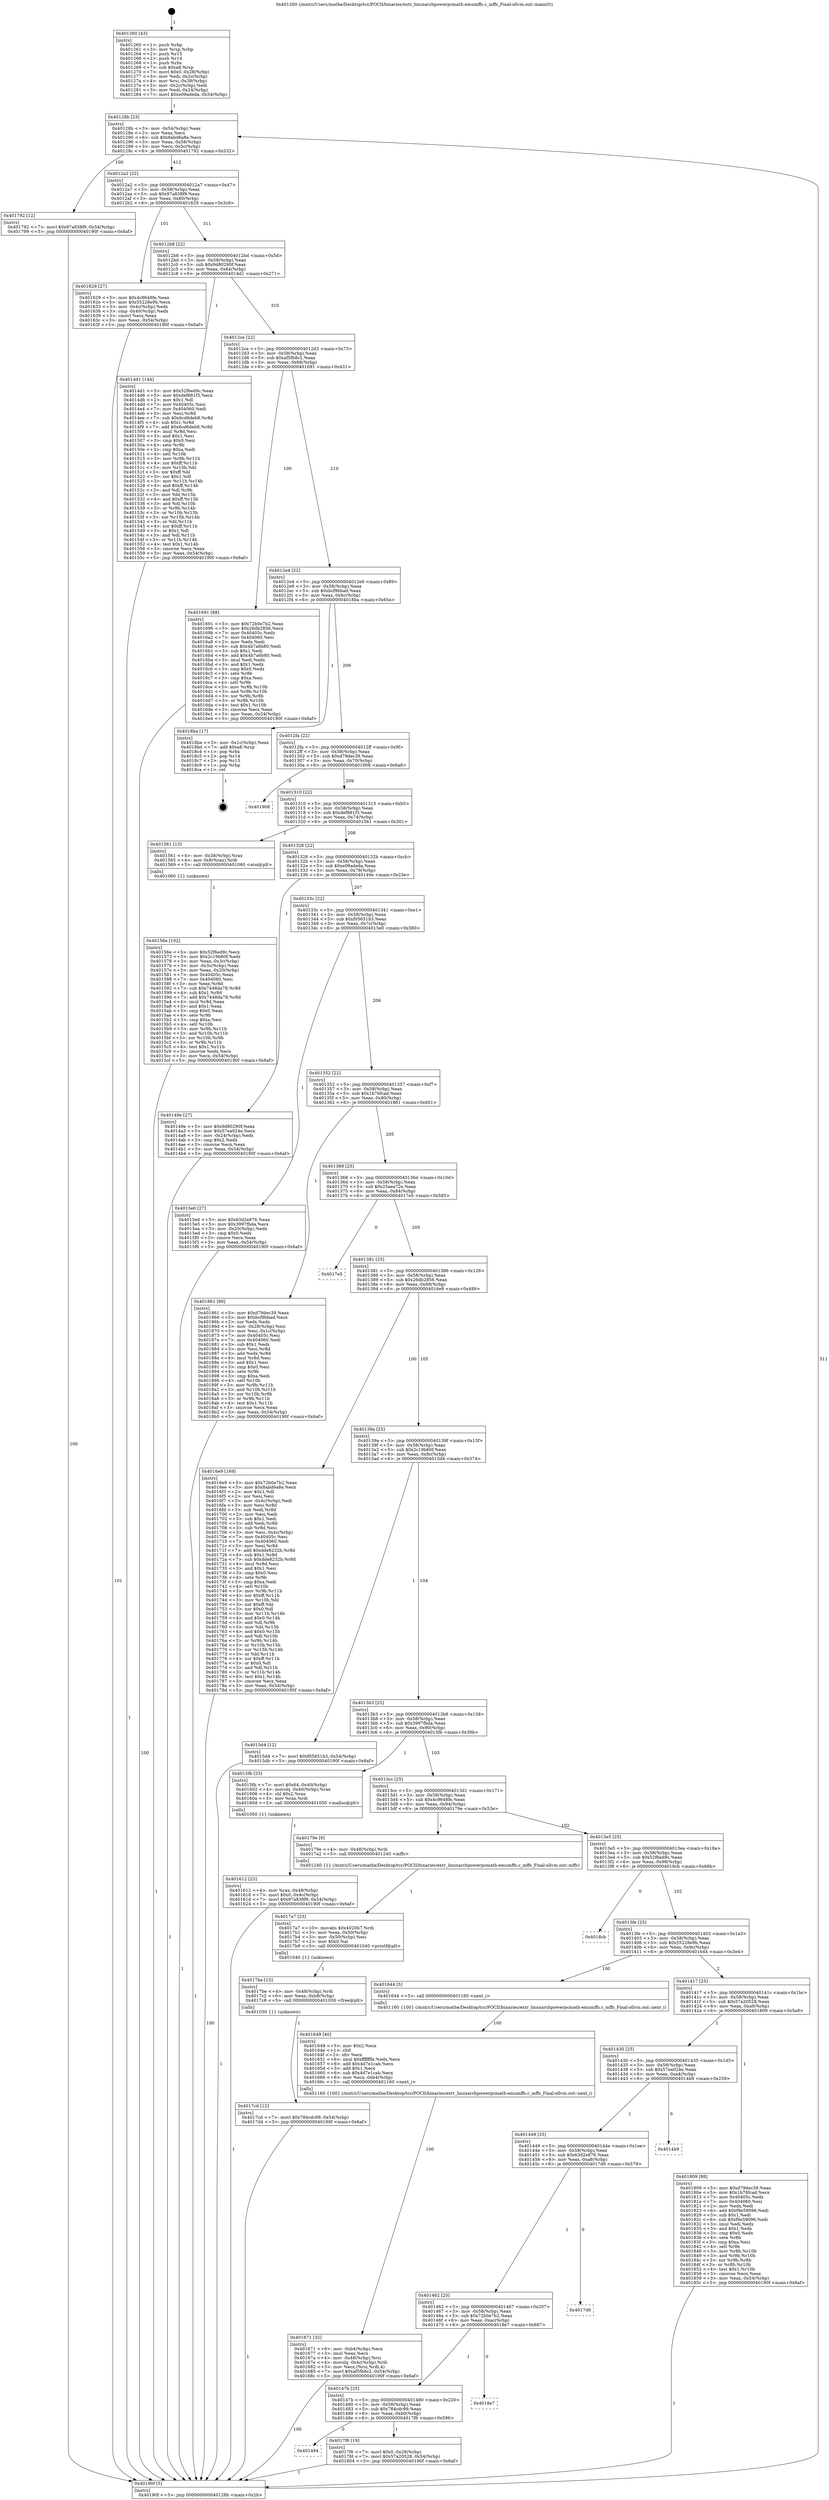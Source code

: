 digraph "0x401260" {
  label = "0x401260 (/mnt/c/Users/mathe/Desktop/tcc/POCII/binaries/extr_linuxarchpowerpcmath-emumffs.c_mffs_Final-ollvm.out::main(0))"
  labelloc = "t"
  node[shape=record]

  Entry [label="",width=0.3,height=0.3,shape=circle,fillcolor=black,style=filled]
  "0x40128b" [label="{
     0x40128b [23]\l
     | [instrs]\l
     &nbsp;&nbsp;0x40128b \<+3\>: mov -0x54(%rbp),%eax\l
     &nbsp;&nbsp;0x40128e \<+2\>: mov %eax,%ecx\l
     &nbsp;&nbsp;0x401290 \<+6\>: sub $0x8abd6a8e,%ecx\l
     &nbsp;&nbsp;0x401296 \<+3\>: mov %eax,-0x58(%rbp)\l
     &nbsp;&nbsp;0x401299 \<+3\>: mov %ecx,-0x5c(%rbp)\l
     &nbsp;&nbsp;0x40129c \<+6\>: je 0000000000401792 \<main+0x532\>\l
  }"]
  "0x401792" [label="{
     0x401792 [12]\l
     | [instrs]\l
     &nbsp;&nbsp;0x401792 \<+7\>: movl $0x97a838f9,-0x54(%rbp)\l
     &nbsp;&nbsp;0x401799 \<+5\>: jmp 000000000040190f \<main+0x6af\>\l
  }"]
  "0x4012a2" [label="{
     0x4012a2 [22]\l
     | [instrs]\l
     &nbsp;&nbsp;0x4012a2 \<+5\>: jmp 00000000004012a7 \<main+0x47\>\l
     &nbsp;&nbsp;0x4012a7 \<+3\>: mov -0x58(%rbp),%eax\l
     &nbsp;&nbsp;0x4012aa \<+5\>: sub $0x97a838f9,%eax\l
     &nbsp;&nbsp;0x4012af \<+3\>: mov %eax,-0x60(%rbp)\l
     &nbsp;&nbsp;0x4012b2 \<+6\>: je 0000000000401629 \<main+0x3c9\>\l
  }"]
  Exit [label="",width=0.3,height=0.3,shape=circle,fillcolor=black,style=filled,peripheries=2]
  "0x401629" [label="{
     0x401629 [27]\l
     | [instrs]\l
     &nbsp;&nbsp;0x401629 \<+5\>: mov $0x4c9648fe,%eax\l
     &nbsp;&nbsp;0x40162e \<+5\>: mov $0x55228e9b,%ecx\l
     &nbsp;&nbsp;0x401633 \<+3\>: mov -0x4c(%rbp),%edx\l
     &nbsp;&nbsp;0x401636 \<+3\>: cmp -0x40(%rbp),%edx\l
     &nbsp;&nbsp;0x401639 \<+3\>: cmovl %ecx,%eax\l
     &nbsp;&nbsp;0x40163c \<+3\>: mov %eax,-0x54(%rbp)\l
     &nbsp;&nbsp;0x40163f \<+5\>: jmp 000000000040190f \<main+0x6af\>\l
  }"]
  "0x4012b8" [label="{
     0x4012b8 [22]\l
     | [instrs]\l
     &nbsp;&nbsp;0x4012b8 \<+5\>: jmp 00000000004012bd \<main+0x5d\>\l
     &nbsp;&nbsp;0x4012bd \<+3\>: mov -0x58(%rbp),%eax\l
     &nbsp;&nbsp;0x4012c0 \<+5\>: sub $0x9d80290f,%eax\l
     &nbsp;&nbsp;0x4012c5 \<+3\>: mov %eax,-0x64(%rbp)\l
     &nbsp;&nbsp;0x4012c8 \<+6\>: je 00000000004014d1 \<main+0x271\>\l
  }"]
  "0x401494" [label="{
     0x401494\l
  }", style=dashed]
  "0x4014d1" [label="{
     0x4014d1 [144]\l
     | [instrs]\l
     &nbsp;&nbsp;0x4014d1 \<+5\>: mov $0x52f6ed9c,%eax\l
     &nbsp;&nbsp;0x4014d6 \<+5\>: mov $0xdef881f3,%ecx\l
     &nbsp;&nbsp;0x4014db \<+2\>: mov $0x1,%dl\l
     &nbsp;&nbsp;0x4014dd \<+7\>: mov 0x40405c,%esi\l
     &nbsp;&nbsp;0x4014e4 \<+7\>: mov 0x404060,%edi\l
     &nbsp;&nbsp;0x4014eb \<+3\>: mov %esi,%r8d\l
     &nbsp;&nbsp;0x4014ee \<+7\>: sub $0x6cd6deb8,%r8d\l
     &nbsp;&nbsp;0x4014f5 \<+4\>: sub $0x1,%r8d\l
     &nbsp;&nbsp;0x4014f9 \<+7\>: add $0x6cd6deb8,%r8d\l
     &nbsp;&nbsp;0x401500 \<+4\>: imul %r8d,%esi\l
     &nbsp;&nbsp;0x401504 \<+3\>: and $0x1,%esi\l
     &nbsp;&nbsp;0x401507 \<+3\>: cmp $0x0,%esi\l
     &nbsp;&nbsp;0x40150a \<+4\>: sete %r9b\l
     &nbsp;&nbsp;0x40150e \<+3\>: cmp $0xa,%edi\l
     &nbsp;&nbsp;0x401511 \<+4\>: setl %r10b\l
     &nbsp;&nbsp;0x401515 \<+3\>: mov %r9b,%r11b\l
     &nbsp;&nbsp;0x401518 \<+4\>: xor $0xff,%r11b\l
     &nbsp;&nbsp;0x40151c \<+3\>: mov %r10b,%bl\l
     &nbsp;&nbsp;0x40151f \<+3\>: xor $0xff,%bl\l
     &nbsp;&nbsp;0x401522 \<+3\>: xor $0x1,%dl\l
     &nbsp;&nbsp;0x401525 \<+3\>: mov %r11b,%r14b\l
     &nbsp;&nbsp;0x401528 \<+4\>: and $0xff,%r14b\l
     &nbsp;&nbsp;0x40152c \<+3\>: and %dl,%r9b\l
     &nbsp;&nbsp;0x40152f \<+3\>: mov %bl,%r15b\l
     &nbsp;&nbsp;0x401532 \<+4\>: and $0xff,%r15b\l
     &nbsp;&nbsp;0x401536 \<+3\>: and %dl,%r10b\l
     &nbsp;&nbsp;0x401539 \<+3\>: or %r9b,%r14b\l
     &nbsp;&nbsp;0x40153c \<+3\>: or %r10b,%r15b\l
     &nbsp;&nbsp;0x40153f \<+3\>: xor %r15b,%r14b\l
     &nbsp;&nbsp;0x401542 \<+3\>: or %bl,%r11b\l
     &nbsp;&nbsp;0x401545 \<+4\>: xor $0xff,%r11b\l
     &nbsp;&nbsp;0x401549 \<+3\>: or $0x1,%dl\l
     &nbsp;&nbsp;0x40154c \<+3\>: and %dl,%r11b\l
     &nbsp;&nbsp;0x40154f \<+3\>: or %r11b,%r14b\l
     &nbsp;&nbsp;0x401552 \<+4\>: test $0x1,%r14b\l
     &nbsp;&nbsp;0x401556 \<+3\>: cmovne %ecx,%eax\l
     &nbsp;&nbsp;0x401559 \<+3\>: mov %eax,-0x54(%rbp)\l
     &nbsp;&nbsp;0x40155c \<+5\>: jmp 000000000040190f \<main+0x6af\>\l
  }"]
  "0x4012ce" [label="{
     0x4012ce [22]\l
     | [instrs]\l
     &nbsp;&nbsp;0x4012ce \<+5\>: jmp 00000000004012d3 \<main+0x73\>\l
     &nbsp;&nbsp;0x4012d3 \<+3\>: mov -0x58(%rbp),%eax\l
     &nbsp;&nbsp;0x4012d6 \<+5\>: sub $0xaf5fb8c2,%eax\l
     &nbsp;&nbsp;0x4012db \<+3\>: mov %eax,-0x68(%rbp)\l
     &nbsp;&nbsp;0x4012de \<+6\>: je 0000000000401691 \<main+0x431\>\l
  }"]
  "0x4017f6" [label="{
     0x4017f6 [19]\l
     | [instrs]\l
     &nbsp;&nbsp;0x4017f6 \<+7\>: movl $0x0,-0x28(%rbp)\l
     &nbsp;&nbsp;0x4017fd \<+7\>: movl $0x57a20528,-0x54(%rbp)\l
     &nbsp;&nbsp;0x401804 \<+5\>: jmp 000000000040190f \<main+0x6af\>\l
  }"]
  "0x401691" [label="{
     0x401691 [88]\l
     | [instrs]\l
     &nbsp;&nbsp;0x401691 \<+5\>: mov $0x72b0e7b2,%eax\l
     &nbsp;&nbsp;0x401696 \<+5\>: mov $0x26db2856,%ecx\l
     &nbsp;&nbsp;0x40169b \<+7\>: mov 0x40405c,%edx\l
     &nbsp;&nbsp;0x4016a2 \<+7\>: mov 0x404060,%esi\l
     &nbsp;&nbsp;0x4016a9 \<+2\>: mov %edx,%edi\l
     &nbsp;&nbsp;0x4016ab \<+6\>: sub $0x4b7a6b80,%edi\l
     &nbsp;&nbsp;0x4016b1 \<+3\>: sub $0x1,%edi\l
     &nbsp;&nbsp;0x4016b4 \<+6\>: add $0x4b7a6b80,%edi\l
     &nbsp;&nbsp;0x4016ba \<+3\>: imul %edi,%edx\l
     &nbsp;&nbsp;0x4016bd \<+3\>: and $0x1,%edx\l
     &nbsp;&nbsp;0x4016c0 \<+3\>: cmp $0x0,%edx\l
     &nbsp;&nbsp;0x4016c3 \<+4\>: sete %r8b\l
     &nbsp;&nbsp;0x4016c7 \<+3\>: cmp $0xa,%esi\l
     &nbsp;&nbsp;0x4016ca \<+4\>: setl %r9b\l
     &nbsp;&nbsp;0x4016ce \<+3\>: mov %r8b,%r10b\l
     &nbsp;&nbsp;0x4016d1 \<+3\>: and %r9b,%r10b\l
     &nbsp;&nbsp;0x4016d4 \<+3\>: xor %r9b,%r8b\l
     &nbsp;&nbsp;0x4016d7 \<+3\>: or %r8b,%r10b\l
     &nbsp;&nbsp;0x4016da \<+4\>: test $0x1,%r10b\l
     &nbsp;&nbsp;0x4016de \<+3\>: cmovne %ecx,%eax\l
     &nbsp;&nbsp;0x4016e1 \<+3\>: mov %eax,-0x54(%rbp)\l
     &nbsp;&nbsp;0x4016e4 \<+5\>: jmp 000000000040190f \<main+0x6af\>\l
  }"]
  "0x4012e4" [label="{
     0x4012e4 [22]\l
     | [instrs]\l
     &nbsp;&nbsp;0x4012e4 \<+5\>: jmp 00000000004012e9 \<main+0x89\>\l
     &nbsp;&nbsp;0x4012e9 \<+3\>: mov -0x58(%rbp),%eax\l
     &nbsp;&nbsp;0x4012ec \<+5\>: sub $0xbcf9bbad,%eax\l
     &nbsp;&nbsp;0x4012f1 \<+3\>: mov %eax,-0x6c(%rbp)\l
     &nbsp;&nbsp;0x4012f4 \<+6\>: je 00000000004018ba \<main+0x65a\>\l
  }"]
  "0x40147b" [label="{
     0x40147b [25]\l
     | [instrs]\l
     &nbsp;&nbsp;0x40147b \<+5\>: jmp 0000000000401480 \<main+0x220\>\l
     &nbsp;&nbsp;0x401480 \<+3\>: mov -0x58(%rbp),%eax\l
     &nbsp;&nbsp;0x401483 \<+5\>: sub $0x784cdc99,%eax\l
     &nbsp;&nbsp;0x401488 \<+6\>: mov %eax,-0xb0(%rbp)\l
     &nbsp;&nbsp;0x40148e \<+6\>: je 00000000004017f6 \<main+0x596\>\l
  }"]
  "0x4018ba" [label="{
     0x4018ba [17]\l
     | [instrs]\l
     &nbsp;&nbsp;0x4018ba \<+3\>: mov -0x1c(%rbp),%eax\l
     &nbsp;&nbsp;0x4018bd \<+7\>: add $0xa8,%rsp\l
     &nbsp;&nbsp;0x4018c4 \<+1\>: pop %rbx\l
     &nbsp;&nbsp;0x4018c5 \<+2\>: pop %r14\l
     &nbsp;&nbsp;0x4018c7 \<+2\>: pop %r15\l
     &nbsp;&nbsp;0x4018c9 \<+1\>: pop %rbp\l
     &nbsp;&nbsp;0x4018ca \<+1\>: ret\l
  }"]
  "0x4012fa" [label="{
     0x4012fa [22]\l
     | [instrs]\l
     &nbsp;&nbsp;0x4012fa \<+5\>: jmp 00000000004012ff \<main+0x9f\>\l
     &nbsp;&nbsp;0x4012ff \<+3\>: mov -0x58(%rbp),%eax\l
     &nbsp;&nbsp;0x401302 \<+5\>: sub $0xd79dec39,%eax\l
     &nbsp;&nbsp;0x401307 \<+3\>: mov %eax,-0x70(%rbp)\l
     &nbsp;&nbsp;0x40130a \<+6\>: je 0000000000401908 \<main+0x6a8\>\l
  }"]
  "0x4018e7" [label="{
     0x4018e7\l
  }", style=dashed]
  "0x401908" [label="{
     0x401908\l
  }", style=dashed]
  "0x401310" [label="{
     0x401310 [22]\l
     | [instrs]\l
     &nbsp;&nbsp;0x401310 \<+5\>: jmp 0000000000401315 \<main+0xb5\>\l
     &nbsp;&nbsp;0x401315 \<+3\>: mov -0x58(%rbp),%eax\l
     &nbsp;&nbsp;0x401318 \<+5\>: sub $0xdef881f3,%eax\l
     &nbsp;&nbsp;0x40131d \<+3\>: mov %eax,-0x74(%rbp)\l
     &nbsp;&nbsp;0x401320 \<+6\>: je 0000000000401561 \<main+0x301\>\l
  }"]
  "0x401462" [label="{
     0x401462 [25]\l
     | [instrs]\l
     &nbsp;&nbsp;0x401462 \<+5\>: jmp 0000000000401467 \<main+0x207\>\l
     &nbsp;&nbsp;0x401467 \<+3\>: mov -0x58(%rbp),%eax\l
     &nbsp;&nbsp;0x40146a \<+5\>: sub $0x72b0e7b2,%eax\l
     &nbsp;&nbsp;0x40146f \<+6\>: mov %eax,-0xac(%rbp)\l
     &nbsp;&nbsp;0x401475 \<+6\>: je 00000000004018e7 \<main+0x687\>\l
  }"]
  "0x401561" [label="{
     0x401561 [13]\l
     | [instrs]\l
     &nbsp;&nbsp;0x401561 \<+4\>: mov -0x38(%rbp),%rax\l
     &nbsp;&nbsp;0x401565 \<+4\>: mov 0x8(%rax),%rdi\l
     &nbsp;&nbsp;0x401569 \<+5\>: call 0000000000401060 \<atoi@plt\>\l
     | [calls]\l
     &nbsp;&nbsp;0x401060 \{1\} (unknown)\l
  }"]
  "0x401326" [label="{
     0x401326 [22]\l
     | [instrs]\l
     &nbsp;&nbsp;0x401326 \<+5\>: jmp 000000000040132b \<main+0xcb\>\l
     &nbsp;&nbsp;0x40132b \<+3\>: mov -0x58(%rbp),%eax\l
     &nbsp;&nbsp;0x40132e \<+5\>: sub $0xe09adeda,%eax\l
     &nbsp;&nbsp;0x401333 \<+3\>: mov %eax,-0x78(%rbp)\l
     &nbsp;&nbsp;0x401336 \<+6\>: je 000000000040149e \<main+0x23e\>\l
  }"]
  "0x4017d9" [label="{
     0x4017d9\l
  }", style=dashed]
  "0x40149e" [label="{
     0x40149e [27]\l
     | [instrs]\l
     &nbsp;&nbsp;0x40149e \<+5\>: mov $0x9d80290f,%eax\l
     &nbsp;&nbsp;0x4014a3 \<+5\>: mov $0x57ea024e,%ecx\l
     &nbsp;&nbsp;0x4014a8 \<+3\>: mov -0x24(%rbp),%edx\l
     &nbsp;&nbsp;0x4014ab \<+3\>: cmp $0x2,%edx\l
     &nbsp;&nbsp;0x4014ae \<+3\>: cmovne %ecx,%eax\l
     &nbsp;&nbsp;0x4014b1 \<+3\>: mov %eax,-0x54(%rbp)\l
     &nbsp;&nbsp;0x4014b4 \<+5\>: jmp 000000000040190f \<main+0x6af\>\l
  }"]
  "0x40133c" [label="{
     0x40133c [22]\l
     | [instrs]\l
     &nbsp;&nbsp;0x40133c \<+5\>: jmp 0000000000401341 \<main+0xe1\>\l
     &nbsp;&nbsp;0x401341 \<+3\>: mov -0x58(%rbp),%eax\l
     &nbsp;&nbsp;0x401344 \<+5\>: sub $0xf05651b3,%eax\l
     &nbsp;&nbsp;0x401349 \<+3\>: mov %eax,-0x7c(%rbp)\l
     &nbsp;&nbsp;0x40134c \<+6\>: je 00000000004015e0 \<main+0x380\>\l
  }"]
  "0x40190f" [label="{
     0x40190f [5]\l
     | [instrs]\l
     &nbsp;&nbsp;0x40190f \<+5\>: jmp 000000000040128b \<main+0x2b\>\l
  }"]
  "0x401260" [label="{
     0x401260 [43]\l
     | [instrs]\l
     &nbsp;&nbsp;0x401260 \<+1\>: push %rbp\l
     &nbsp;&nbsp;0x401261 \<+3\>: mov %rsp,%rbp\l
     &nbsp;&nbsp;0x401264 \<+2\>: push %r15\l
     &nbsp;&nbsp;0x401266 \<+2\>: push %r14\l
     &nbsp;&nbsp;0x401268 \<+1\>: push %rbx\l
     &nbsp;&nbsp;0x401269 \<+7\>: sub $0xa8,%rsp\l
     &nbsp;&nbsp;0x401270 \<+7\>: movl $0x0,-0x28(%rbp)\l
     &nbsp;&nbsp;0x401277 \<+3\>: mov %edi,-0x2c(%rbp)\l
     &nbsp;&nbsp;0x40127a \<+4\>: mov %rsi,-0x38(%rbp)\l
     &nbsp;&nbsp;0x40127e \<+3\>: mov -0x2c(%rbp),%edi\l
     &nbsp;&nbsp;0x401281 \<+3\>: mov %edi,-0x24(%rbp)\l
     &nbsp;&nbsp;0x401284 \<+7\>: movl $0xe09adeda,-0x54(%rbp)\l
  }"]
  "0x40156e" [label="{
     0x40156e [102]\l
     | [instrs]\l
     &nbsp;&nbsp;0x40156e \<+5\>: mov $0x52f6ed9c,%ecx\l
     &nbsp;&nbsp;0x401573 \<+5\>: mov $0x2c19b60f,%edx\l
     &nbsp;&nbsp;0x401578 \<+3\>: mov %eax,-0x3c(%rbp)\l
     &nbsp;&nbsp;0x40157b \<+3\>: mov -0x3c(%rbp),%eax\l
     &nbsp;&nbsp;0x40157e \<+3\>: mov %eax,-0x20(%rbp)\l
     &nbsp;&nbsp;0x401581 \<+7\>: mov 0x40405c,%eax\l
     &nbsp;&nbsp;0x401588 \<+7\>: mov 0x404060,%esi\l
     &nbsp;&nbsp;0x40158f \<+3\>: mov %eax,%r8d\l
     &nbsp;&nbsp;0x401592 \<+7\>: sub $0x7448da78,%r8d\l
     &nbsp;&nbsp;0x401599 \<+4\>: sub $0x1,%r8d\l
     &nbsp;&nbsp;0x40159d \<+7\>: add $0x7448da78,%r8d\l
     &nbsp;&nbsp;0x4015a4 \<+4\>: imul %r8d,%eax\l
     &nbsp;&nbsp;0x4015a8 \<+3\>: and $0x1,%eax\l
     &nbsp;&nbsp;0x4015ab \<+3\>: cmp $0x0,%eax\l
     &nbsp;&nbsp;0x4015ae \<+4\>: sete %r9b\l
     &nbsp;&nbsp;0x4015b2 \<+3\>: cmp $0xa,%esi\l
     &nbsp;&nbsp;0x4015b5 \<+4\>: setl %r10b\l
     &nbsp;&nbsp;0x4015b9 \<+3\>: mov %r9b,%r11b\l
     &nbsp;&nbsp;0x4015bc \<+3\>: and %r10b,%r11b\l
     &nbsp;&nbsp;0x4015bf \<+3\>: xor %r10b,%r9b\l
     &nbsp;&nbsp;0x4015c2 \<+3\>: or %r9b,%r11b\l
     &nbsp;&nbsp;0x4015c5 \<+4\>: test $0x1,%r11b\l
     &nbsp;&nbsp;0x4015c9 \<+3\>: cmovne %edx,%ecx\l
     &nbsp;&nbsp;0x4015cc \<+3\>: mov %ecx,-0x54(%rbp)\l
     &nbsp;&nbsp;0x4015cf \<+5\>: jmp 000000000040190f \<main+0x6af\>\l
  }"]
  "0x401449" [label="{
     0x401449 [25]\l
     | [instrs]\l
     &nbsp;&nbsp;0x401449 \<+5\>: jmp 000000000040144e \<main+0x1ee\>\l
     &nbsp;&nbsp;0x40144e \<+3\>: mov -0x58(%rbp),%eax\l
     &nbsp;&nbsp;0x401451 \<+5\>: sub $0x63d2e876,%eax\l
     &nbsp;&nbsp;0x401456 \<+6\>: mov %eax,-0xa8(%rbp)\l
     &nbsp;&nbsp;0x40145c \<+6\>: je 00000000004017d9 \<main+0x579\>\l
  }"]
  "0x4015e0" [label="{
     0x4015e0 [27]\l
     | [instrs]\l
     &nbsp;&nbsp;0x4015e0 \<+5\>: mov $0x63d2e876,%eax\l
     &nbsp;&nbsp;0x4015e5 \<+5\>: mov $0x3997fbda,%ecx\l
     &nbsp;&nbsp;0x4015ea \<+3\>: mov -0x20(%rbp),%edx\l
     &nbsp;&nbsp;0x4015ed \<+3\>: cmp $0x0,%edx\l
     &nbsp;&nbsp;0x4015f0 \<+3\>: cmove %ecx,%eax\l
     &nbsp;&nbsp;0x4015f3 \<+3\>: mov %eax,-0x54(%rbp)\l
     &nbsp;&nbsp;0x4015f6 \<+5\>: jmp 000000000040190f \<main+0x6af\>\l
  }"]
  "0x401352" [label="{
     0x401352 [22]\l
     | [instrs]\l
     &nbsp;&nbsp;0x401352 \<+5\>: jmp 0000000000401357 \<main+0xf7\>\l
     &nbsp;&nbsp;0x401357 \<+3\>: mov -0x58(%rbp),%eax\l
     &nbsp;&nbsp;0x40135a \<+5\>: sub $0x1b76fcad,%eax\l
     &nbsp;&nbsp;0x40135f \<+3\>: mov %eax,-0x80(%rbp)\l
     &nbsp;&nbsp;0x401362 \<+6\>: je 0000000000401861 \<main+0x601\>\l
  }"]
  "0x4014b9" [label="{
     0x4014b9\l
  }", style=dashed]
  "0x401861" [label="{
     0x401861 [89]\l
     | [instrs]\l
     &nbsp;&nbsp;0x401861 \<+5\>: mov $0xd79dec39,%eax\l
     &nbsp;&nbsp;0x401866 \<+5\>: mov $0xbcf9bbad,%ecx\l
     &nbsp;&nbsp;0x40186b \<+2\>: xor %edx,%edx\l
     &nbsp;&nbsp;0x40186d \<+3\>: mov -0x28(%rbp),%esi\l
     &nbsp;&nbsp;0x401870 \<+3\>: mov %esi,-0x1c(%rbp)\l
     &nbsp;&nbsp;0x401873 \<+7\>: mov 0x40405c,%esi\l
     &nbsp;&nbsp;0x40187a \<+7\>: mov 0x404060,%edi\l
     &nbsp;&nbsp;0x401881 \<+3\>: sub $0x1,%edx\l
     &nbsp;&nbsp;0x401884 \<+3\>: mov %esi,%r8d\l
     &nbsp;&nbsp;0x401887 \<+3\>: add %edx,%r8d\l
     &nbsp;&nbsp;0x40188a \<+4\>: imul %r8d,%esi\l
     &nbsp;&nbsp;0x40188e \<+3\>: and $0x1,%esi\l
     &nbsp;&nbsp;0x401891 \<+3\>: cmp $0x0,%esi\l
     &nbsp;&nbsp;0x401894 \<+4\>: sete %r9b\l
     &nbsp;&nbsp;0x401898 \<+3\>: cmp $0xa,%edi\l
     &nbsp;&nbsp;0x40189b \<+4\>: setl %r10b\l
     &nbsp;&nbsp;0x40189f \<+3\>: mov %r9b,%r11b\l
     &nbsp;&nbsp;0x4018a2 \<+3\>: and %r10b,%r11b\l
     &nbsp;&nbsp;0x4018a5 \<+3\>: xor %r10b,%r9b\l
     &nbsp;&nbsp;0x4018a8 \<+3\>: or %r9b,%r11b\l
     &nbsp;&nbsp;0x4018ab \<+4\>: test $0x1,%r11b\l
     &nbsp;&nbsp;0x4018af \<+3\>: cmovne %ecx,%eax\l
     &nbsp;&nbsp;0x4018b2 \<+3\>: mov %eax,-0x54(%rbp)\l
     &nbsp;&nbsp;0x4018b5 \<+5\>: jmp 000000000040190f \<main+0x6af\>\l
  }"]
  "0x401368" [label="{
     0x401368 [25]\l
     | [instrs]\l
     &nbsp;&nbsp;0x401368 \<+5\>: jmp 000000000040136d \<main+0x10d\>\l
     &nbsp;&nbsp;0x40136d \<+3\>: mov -0x58(%rbp),%eax\l
     &nbsp;&nbsp;0x401370 \<+5\>: sub $0x25aea72e,%eax\l
     &nbsp;&nbsp;0x401375 \<+6\>: mov %eax,-0x84(%rbp)\l
     &nbsp;&nbsp;0x40137b \<+6\>: je 00000000004017e5 \<main+0x585\>\l
  }"]
  "0x401430" [label="{
     0x401430 [25]\l
     | [instrs]\l
     &nbsp;&nbsp;0x401430 \<+5\>: jmp 0000000000401435 \<main+0x1d5\>\l
     &nbsp;&nbsp;0x401435 \<+3\>: mov -0x58(%rbp),%eax\l
     &nbsp;&nbsp;0x401438 \<+5\>: sub $0x57ea024e,%eax\l
     &nbsp;&nbsp;0x40143d \<+6\>: mov %eax,-0xa4(%rbp)\l
     &nbsp;&nbsp;0x401443 \<+6\>: je 00000000004014b9 \<main+0x259\>\l
  }"]
  "0x4017e5" [label="{
     0x4017e5\l
  }", style=dashed]
  "0x401381" [label="{
     0x401381 [25]\l
     | [instrs]\l
     &nbsp;&nbsp;0x401381 \<+5\>: jmp 0000000000401386 \<main+0x126\>\l
     &nbsp;&nbsp;0x401386 \<+3\>: mov -0x58(%rbp),%eax\l
     &nbsp;&nbsp;0x401389 \<+5\>: sub $0x26db2856,%eax\l
     &nbsp;&nbsp;0x40138e \<+6\>: mov %eax,-0x88(%rbp)\l
     &nbsp;&nbsp;0x401394 \<+6\>: je 00000000004016e9 \<main+0x489\>\l
  }"]
  "0x401809" [label="{
     0x401809 [88]\l
     | [instrs]\l
     &nbsp;&nbsp;0x401809 \<+5\>: mov $0xd79dec39,%eax\l
     &nbsp;&nbsp;0x40180e \<+5\>: mov $0x1b76fcad,%ecx\l
     &nbsp;&nbsp;0x401813 \<+7\>: mov 0x40405c,%edx\l
     &nbsp;&nbsp;0x40181a \<+7\>: mov 0x404060,%esi\l
     &nbsp;&nbsp;0x401821 \<+2\>: mov %edx,%edi\l
     &nbsp;&nbsp;0x401823 \<+6\>: add $0xf9e59096,%edi\l
     &nbsp;&nbsp;0x401829 \<+3\>: sub $0x1,%edi\l
     &nbsp;&nbsp;0x40182c \<+6\>: sub $0xf9e59096,%edi\l
     &nbsp;&nbsp;0x401832 \<+3\>: imul %edi,%edx\l
     &nbsp;&nbsp;0x401835 \<+3\>: and $0x1,%edx\l
     &nbsp;&nbsp;0x401838 \<+3\>: cmp $0x0,%edx\l
     &nbsp;&nbsp;0x40183b \<+4\>: sete %r8b\l
     &nbsp;&nbsp;0x40183f \<+3\>: cmp $0xa,%esi\l
     &nbsp;&nbsp;0x401842 \<+4\>: setl %r9b\l
     &nbsp;&nbsp;0x401846 \<+3\>: mov %r8b,%r10b\l
     &nbsp;&nbsp;0x401849 \<+3\>: and %r9b,%r10b\l
     &nbsp;&nbsp;0x40184c \<+3\>: xor %r9b,%r8b\l
     &nbsp;&nbsp;0x40184f \<+3\>: or %r8b,%r10b\l
     &nbsp;&nbsp;0x401852 \<+4\>: test $0x1,%r10b\l
     &nbsp;&nbsp;0x401856 \<+3\>: cmovne %ecx,%eax\l
     &nbsp;&nbsp;0x401859 \<+3\>: mov %eax,-0x54(%rbp)\l
     &nbsp;&nbsp;0x40185c \<+5\>: jmp 000000000040190f \<main+0x6af\>\l
  }"]
  "0x4016e9" [label="{
     0x4016e9 [169]\l
     | [instrs]\l
     &nbsp;&nbsp;0x4016e9 \<+5\>: mov $0x72b0e7b2,%eax\l
     &nbsp;&nbsp;0x4016ee \<+5\>: mov $0x8abd6a8e,%ecx\l
     &nbsp;&nbsp;0x4016f3 \<+2\>: mov $0x1,%dl\l
     &nbsp;&nbsp;0x4016f5 \<+2\>: xor %esi,%esi\l
     &nbsp;&nbsp;0x4016f7 \<+3\>: mov -0x4c(%rbp),%edi\l
     &nbsp;&nbsp;0x4016fa \<+3\>: mov %esi,%r8d\l
     &nbsp;&nbsp;0x4016fd \<+3\>: sub %edi,%r8d\l
     &nbsp;&nbsp;0x401700 \<+2\>: mov %esi,%edi\l
     &nbsp;&nbsp;0x401702 \<+3\>: sub $0x1,%edi\l
     &nbsp;&nbsp;0x401705 \<+3\>: add %edi,%r8d\l
     &nbsp;&nbsp;0x401708 \<+3\>: sub %r8d,%esi\l
     &nbsp;&nbsp;0x40170b \<+3\>: mov %esi,-0x4c(%rbp)\l
     &nbsp;&nbsp;0x40170e \<+7\>: mov 0x40405c,%esi\l
     &nbsp;&nbsp;0x401715 \<+7\>: mov 0x404060,%edi\l
     &nbsp;&nbsp;0x40171c \<+3\>: mov %esi,%r8d\l
     &nbsp;&nbsp;0x40171f \<+7\>: add $0xdde8232b,%r8d\l
     &nbsp;&nbsp;0x401726 \<+4\>: sub $0x1,%r8d\l
     &nbsp;&nbsp;0x40172a \<+7\>: sub $0xdde8232b,%r8d\l
     &nbsp;&nbsp;0x401731 \<+4\>: imul %r8d,%esi\l
     &nbsp;&nbsp;0x401735 \<+3\>: and $0x1,%esi\l
     &nbsp;&nbsp;0x401738 \<+3\>: cmp $0x0,%esi\l
     &nbsp;&nbsp;0x40173b \<+4\>: sete %r9b\l
     &nbsp;&nbsp;0x40173f \<+3\>: cmp $0xa,%edi\l
     &nbsp;&nbsp;0x401742 \<+4\>: setl %r10b\l
     &nbsp;&nbsp;0x401746 \<+3\>: mov %r9b,%r11b\l
     &nbsp;&nbsp;0x401749 \<+4\>: xor $0xff,%r11b\l
     &nbsp;&nbsp;0x40174d \<+3\>: mov %r10b,%bl\l
     &nbsp;&nbsp;0x401750 \<+3\>: xor $0xff,%bl\l
     &nbsp;&nbsp;0x401753 \<+3\>: xor $0x0,%dl\l
     &nbsp;&nbsp;0x401756 \<+3\>: mov %r11b,%r14b\l
     &nbsp;&nbsp;0x401759 \<+4\>: and $0x0,%r14b\l
     &nbsp;&nbsp;0x40175d \<+3\>: and %dl,%r9b\l
     &nbsp;&nbsp;0x401760 \<+3\>: mov %bl,%r15b\l
     &nbsp;&nbsp;0x401763 \<+4\>: and $0x0,%r15b\l
     &nbsp;&nbsp;0x401767 \<+3\>: and %dl,%r10b\l
     &nbsp;&nbsp;0x40176a \<+3\>: or %r9b,%r14b\l
     &nbsp;&nbsp;0x40176d \<+3\>: or %r10b,%r15b\l
     &nbsp;&nbsp;0x401770 \<+3\>: xor %r15b,%r14b\l
     &nbsp;&nbsp;0x401773 \<+3\>: or %bl,%r11b\l
     &nbsp;&nbsp;0x401776 \<+4\>: xor $0xff,%r11b\l
     &nbsp;&nbsp;0x40177a \<+3\>: or $0x0,%dl\l
     &nbsp;&nbsp;0x40177d \<+3\>: and %dl,%r11b\l
     &nbsp;&nbsp;0x401780 \<+3\>: or %r11b,%r14b\l
     &nbsp;&nbsp;0x401783 \<+4\>: test $0x1,%r14b\l
     &nbsp;&nbsp;0x401787 \<+3\>: cmovne %ecx,%eax\l
     &nbsp;&nbsp;0x40178a \<+3\>: mov %eax,-0x54(%rbp)\l
     &nbsp;&nbsp;0x40178d \<+5\>: jmp 000000000040190f \<main+0x6af\>\l
  }"]
  "0x40139a" [label="{
     0x40139a [25]\l
     | [instrs]\l
     &nbsp;&nbsp;0x40139a \<+5\>: jmp 000000000040139f \<main+0x13f\>\l
     &nbsp;&nbsp;0x40139f \<+3\>: mov -0x58(%rbp),%eax\l
     &nbsp;&nbsp;0x4013a2 \<+5\>: sub $0x2c19b60f,%eax\l
     &nbsp;&nbsp;0x4013a7 \<+6\>: mov %eax,-0x8c(%rbp)\l
     &nbsp;&nbsp;0x4013ad \<+6\>: je 00000000004015d4 \<main+0x374\>\l
  }"]
  "0x4017cd" [label="{
     0x4017cd [12]\l
     | [instrs]\l
     &nbsp;&nbsp;0x4017cd \<+7\>: movl $0x784cdc99,-0x54(%rbp)\l
     &nbsp;&nbsp;0x4017d4 \<+5\>: jmp 000000000040190f \<main+0x6af\>\l
  }"]
  "0x4015d4" [label="{
     0x4015d4 [12]\l
     | [instrs]\l
     &nbsp;&nbsp;0x4015d4 \<+7\>: movl $0xf05651b3,-0x54(%rbp)\l
     &nbsp;&nbsp;0x4015db \<+5\>: jmp 000000000040190f \<main+0x6af\>\l
  }"]
  "0x4013b3" [label="{
     0x4013b3 [25]\l
     | [instrs]\l
     &nbsp;&nbsp;0x4013b3 \<+5\>: jmp 00000000004013b8 \<main+0x158\>\l
     &nbsp;&nbsp;0x4013b8 \<+3\>: mov -0x58(%rbp),%eax\l
     &nbsp;&nbsp;0x4013bb \<+5\>: sub $0x3997fbda,%eax\l
     &nbsp;&nbsp;0x4013c0 \<+6\>: mov %eax,-0x90(%rbp)\l
     &nbsp;&nbsp;0x4013c6 \<+6\>: je 00000000004015fb \<main+0x39b\>\l
  }"]
  "0x4017be" [label="{
     0x4017be [15]\l
     | [instrs]\l
     &nbsp;&nbsp;0x4017be \<+4\>: mov -0x48(%rbp),%rdi\l
     &nbsp;&nbsp;0x4017c2 \<+6\>: mov %eax,-0xb8(%rbp)\l
     &nbsp;&nbsp;0x4017c8 \<+5\>: call 0000000000401030 \<free@plt\>\l
     | [calls]\l
     &nbsp;&nbsp;0x401030 \{1\} (unknown)\l
  }"]
  "0x4015fb" [label="{
     0x4015fb [23]\l
     | [instrs]\l
     &nbsp;&nbsp;0x4015fb \<+7\>: movl $0x64,-0x40(%rbp)\l
     &nbsp;&nbsp;0x401602 \<+4\>: movslq -0x40(%rbp),%rax\l
     &nbsp;&nbsp;0x401606 \<+4\>: shl $0x2,%rax\l
     &nbsp;&nbsp;0x40160a \<+3\>: mov %rax,%rdi\l
     &nbsp;&nbsp;0x40160d \<+5\>: call 0000000000401050 \<malloc@plt\>\l
     | [calls]\l
     &nbsp;&nbsp;0x401050 \{1\} (unknown)\l
  }"]
  "0x4013cc" [label="{
     0x4013cc [25]\l
     | [instrs]\l
     &nbsp;&nbsp;0x4013cc \<+5\>: jmp 00000000004013d1 \<main+0x171\>\l
     &nbsp;&nbsp;0x4013d1 \<+3\>: mov -0x58(%rbp),%eax\l
     &nbsp;&nbsp;0x4013d4 \<+5\>: sub $0x4c9648fe,%eax\l
     &nbsp;&nbsp;0x4013d9 \<+6\>: mov %eax,-0x94(%rbp)\l
     &nbsp;&nbsp;0x4013df \<+6\>: je 000000000040179e \<main+0x53e\>\l
  }"]
  "0x401612" [label="{
     0x401612 [23]\l
     | [instrs]\l
     &nbsp;&nbsp;0x401612 \<+4\>: mov %rax,-0x48(%rbp)\l
     &nbsp;&nbsp;0x401616 \<+7\>: movl $0x0,-0x4c(%rbp)\l
     &nbsp;&nbsp;0x40161d \<+7\>: movl $0x97a838f9,-0x54(%rbp)\l
     &nbsp;&nbsp;0x401624 \<+5\>: jmp 000000000040190f \<main+0x6af\>\l
  }"]
  "0x4017a7" [label="{
     0x4017a7 [23]\l
     | [instrs]\l
     &nbsp;&nbsp;0x4017a7 \<+10\>: movabs $0x4020b7,%rdi\l
     &nbsp;&nbsp;0x4017b1 \<+3\>: mov %eax,-0x50(%rbp)\l
     &nbsp;&nbsp;0x4017b4 \<+3\>: mov -0x50(%rbp),%esi\l
     &nbsp;&nbsp;0x4017b7 \<+2\>: mov $0x0,%al\l
     &nbsp;&nbsp;0x4017b9 \<+5\>: call 0000000000401040 \<printf@plt\>\l
     | [calls]\l
     &nbsp;&nbsp;0x401040 \{1\} (unknown)\l
  }"]
  "0x40179e" [label="{
     0x40179e [9]\l
     | [instrs]\l
     &nbsp;&nbsp;0x40179e \<+4\>: mov -0x48(%rbp),%rdi\l
     &nbsp;&nbsp;0x4017a2 \<+5\>: call 0000000000401240 \<mffs\>\l
     | [calls]\l
     &nbsp;&nbsp;0x401240 \{1\} (/mnt/c/Users/mathe/Desktop/tcc/POCII/binaries/extr_linuxarchpowerpcmath-emumffs.c_mffs_Final-ollvm.out::mffs)\l
  }"]
  "0x4013e5" [label="{
     0x4013e5 [25]\l
     | [instrs]\l
     &nbsp;&nbsp;0x4013e5 \<+5\>: jmp 00000000004013ea \<main+0x18a\>\l
     &nbsp;&nbsp;0x4013ea \<+3\>: mov -0x58(%rbp),%eax\l
     &nbsp;&nbsp;0x4013ed \<+5\>: sub $0x52f6ed9c,%eax\l
     &nbsp;&nbsp;0x4013f2 \<+6\>: mov %eax,-0x98(%rbp)\l
     &nbsp;&nbsp;0x4013f8 \<+6\>: je 00000000004018cb \<main+0x66b\>\l
  }"]
  "0x401671" [label="{
     0x401671 [32]\l
     | [instrs]\l
     &nbsp;&nbsp;0x401671 \<+6\>: mov -0xb4(%rbp),%ecx\l
     &nbsp;&nbsp;0x401677 \<+3\>: imul %eax,%ecx\l
     &nbsp;&nbsp;0x40167a \<+4\>: mov -0x48(%rbp),%rsi\l
     &nbsp;&nbsp;0x40167e \<+4\>: movslq -0x4c(%rbp),%rdi\l
     &nbsp;&nbsp;0x401682 \<+3\>: mov %ecx,(%rsi,%rdi,4)\l
     &nbsp;&nbsp;0x401685 \<+7\>: movl $0xaf5fb8c2,-0x54(%rbp)\l
     &nbsp;&nbsp;0x40168c \<+5\>: jmp 000000000040190f \<main+0x6af\>\l
  }"]
  "0x4018cb" [label="{
     0x4018cb\l
  }", style=dashed]
  "0x4013fe" [label="{
     0x4013fe [25]\l
     | [instrs]\l
     &nbsp;&nbsp;0x4013fe \<+5\>: jmp 0000000000401403 \<main+0x1a3\>\l
     &nbsp;&nbsp;0x401403 \<+3\>: mov -0x58(%rbp),%eax\l
     &nbsp;&nbsp;0x401406 \<+5\>: sub $0x55228e9b,%eax\l
     &nbsp;&nbsp;0x40140b \<+6\>: mov %eax,-0x9c(%rbp)\l
     &nbsp;&nbsp;0x401411 \<+6\>: je 0000000000401644 \<main+0x3e4\>\l
  }"]
  "0x401649" [label="{
     0x401649 [40]\l
     | [instrs]\l
     &nbsp;&nbsp;0x401649 \<+5\>: mov $0x2,%ecx\l
     &nbsp;&nbsp;0x40164e \<+1\>: cltd\l
     &nbsp;&nbsp;0x40164f \<+2\>: idiv %ecx\l
     &nbsp;&nbsp;0x401651 \<+6\>: imul $0xfffffffe,%edx,%ecx\l
     &nbsp;&nbsp;0x401657 \<+6\>: add $0x4d7e1cab,%ecx\l
     &nbsp;&nbsp;0x40165d \<+3\>: add $0x1,%ecx\l
     &nbsp;&nbsp;0x401660 \<+6\>: sub $0x4d7e1cab,%ecx\l
     &nbsp;&nbsp;0x401666 \<+6\>: mov %ecx,-0xb4(%rbp)\l
     &nbsp;&nbsp;0x40166c \<+5\>: call 0000000000401160 \<next_i\>\l
     | [calls]\l
     &nbsp;&nbsp;0x401160 \{100\} (/mnt/c/Users/mathe/Desktop/tcc/POCII/binaries/extr_linuxarchpowerpcmath-emumffs.c_mffs_Final-ollvm.out::next_i)\l
  }"]
  "0x401644" [label="{
     0x401644 [5]\l
     | [instrs]\l
     &nbsp;&nbsp;0x401644 \<+5\>: call 0000000000401160 \<next_i\>\l
     | [calls]\l
     &nbsp;&nbsp;0x401160 \{100\} (/mnt/c/Users/mathe/Desktop/tcc/POCII/binaries/extr_linuxarchpowerpcmath-emumffs.c_mffs_Final-ollvm.out::next_i)\l
  }"]
  "0x401417" [label="{
     0x401417 [25]\l
     | [instrs]\l
     &nbsp;&nbsp;0x401417 \<+5\>: jmp 000000000040141c \<main+0x1bc\>\l
     &nbsp;&nbsp;0x40141c \<+3\>: mov -0x58(%rbp),%eax\l
     &nbsp;&nbsp;0x40141f \<+5\>: sub $0x57a20528,%eax\l
     &nbsp;&nbsp;0x401424 \<+6\>: mov %eax,-0xa0(%rbp)\l
     &nbsp;&nbsp;0x40142a \<+6\>: je 0000000000401809 \<main+0x5a9\>\l
  }"]
  Entry -> "0x401260" [label=" 1"]
  "0x40128b" -> "0x401792" [label=" 100"]
  "0x40128b" -> "0x4012a2" [label=" 412"]
  "0x4018ba" -> Exit [label=" 1"]
  "0x4012a2" -> "0x401629" [label=" 101"]
  "0x4012a2" -> "0x4012b8" [label=" 311"]
  "0x401861" -> "0x40190f" [label=" 1"]
  "0x4012b8" -> "0x4014d1" [label=" 1"]
  "0x4012b8" -> "0x4012ce" [label=" 310"]
  "0x401809" -> "0x40190f" [label=" 1"]
  "0x4012ce" -> "0x401691" [label=" 100"]
  "0x4012ce" -> "0x4012e4" [label=" 210"]
  "0x4017f6" -> "0x40190f" [label=" 1"]
  "0x4012e4" -> "0x4018ba" [label=" 1"]
  "0x4012e4" -> "0x4012fa" [label=" 209"]
  "0x40147b" -> "0x4017f6" [label=" 1"]
  "0x4012fa" -> "0x401908" [label=" 0"]
  "0x4012fa" -> "0x401310" [label=" 209"]
  "0x40147b" -> "0x401494" [label=" 0"]
  "0x401310" -> "0x401561" [label=" 1"]
  "0x401310" -> "0x401326" [label=" 208"]
  "0x401462" -> "0x4018e7" [label=" 0"]
  "0x401326" -> "0x40149e" [label=" 1"]
  "0x401326" -> "0x40133c" [label=" 207"]
  "0x40149e" -> "0x40190f" [label=" 1"]
  "0x401260" -> "0x40128b" [label=" 1"]
  "0x40190f" -> "0x40128b" [label=" 511"]
  "0x4014d1" -> "0x40190f" [label=" 1"]
  "0x401561" -> "0x40156e" [label=" 1"]
  "0x40156e" -> "0x40190f" [label=" 1"]
  "0x401462" -> "0x40147b" [label=" 1"]
  "0x40133c" -> "0x4015e0" [label=" 1"]
  "0x40133c" -> "0x401352" [label=" 206"]
  "0x401449" -> "0x4017d9" [label=" 0"]
  "0x401352" -> "0x401861" [label=" 1"]
  "0x401352" -> "0x401368" [label=" 205"]
  "0x401449" -> "0x401462" [label=" 1"]
  "0x401368" -> "0x4017e5" [label=" 0"]
  "0x401368" -> "0x401381" [label=" 205"]
  "0x401430" -> "0x4014b9" [label=" 0"]
  "0x401381" -> "0x4016e9" [label=" 100"]
  "0x401381" -> "0x40139a" [label=" 105"]
  "0x401430" -> "0x401449" [label=" 1"]
  "0x40139a" -> "0x4015d4" [label=" 1"]
  "0x40139a" -> "0x4013b3" [label=" 104"]
  "0x4015d4" -> "0x40190f" [label=" 1"]
  "0x4015e0" -> "0x40190f" [label=" 1"]
  "0x401417" -> "0x401809" [label=" 1"]
  "0x4013b3" -> "0x4015fb" [label=" 1"]
  "0x4013b3" -> "0x4013cc" [label=" 103"]
  "0x4015fb" -> "0x401612" [label=" 1"]
  "0x401612" -> "0x40190f" [label=" 1"]
  "0x401629" -> "0x40190f" [label=" 101"]
  "0x401417" -> "0x401430" [label=" 1"]
  "0x4013cc" -> "0x40179e" [label=" 1"]
  "0x4013cc" -> "0x4013e5" [label=" 102"]
  "0x4017cd" -> "0x40190f" [label=" 1"]
  "0x4013e5" -> "0x4018cb" [label=" 0"]
  "0x4013e5" -> "0x4013fe" [label=" 102"]
  "0x4017be" -> "0x4017cd" [label=" 1"]
  "0x4013fe" -> "0x401644" [label=" 100"]
  "0x4013fe" -> "0x401417" [label=" 2"]
  "0x401644" -> "0x401649" [label=" 100"]
  "0x401649" -> "0x401671" [label=" 100"]
  "0x401671" -> "0x40190f" [label=" 100"]
  "0x401691" -> "0x40190f" [label=" 100"]
  "0x4016e9" -> "0x40190f" [label=" 100"]
  "0x401792" -> "0x40190f" [label=" 100"]
  "0x40179e" -> "0x4017a7" [label=" 1"]
  "0x4017a7" -> "0x4017be" [label=" 1"]
}
